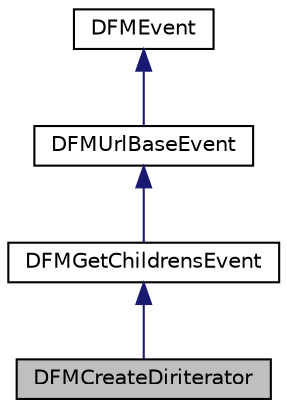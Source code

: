 digraph "DFMCreateDiriterator"
{
  edge [fontname="Helvetica",fontsize="10",labelfontname="Helvetica",labelfontsize="10"];
  node [fontname="Helvetica",fontsize="10",shape=record];
  Node5 [label="DFMCreateDiriterator",height=0.2,width=0.4,color="black", fillcolor="grey75", style="filled", fontcolor="black"];
  Node6 -> Node5 [dir="back",color="midnightblue",fontsize="10",style="solid",fontname="Helvetica"];
  Node6 [label="DFMGetChildrensEvent",height=0.2,width=0.4,color="black", fillcolor="white", style="filled",URL="$class_d_f_m_get_childrens_event.html"];
  Node7 -> Node6 [dir="back",color="midnightblue",fontsize="10",style="solid",fontname="Helvetica"];
  Node7 [label="DFMUrlBaseEvent",height=0.2,width=0.4,color="black", fillcolor="white", style="filled",URL="$class_d_f_m_url_base_event.html"];
  Node8 -> Node7 [dir="back",color="midnightblue",fontsize="10",style="solid",fontname="Helvetica"];
  Node8 [label="DFMEvent",height=0.2,width=0.4,color="black", fillcolor="white", style="filled",URL="$class_d_f_m_event.html"];
}
